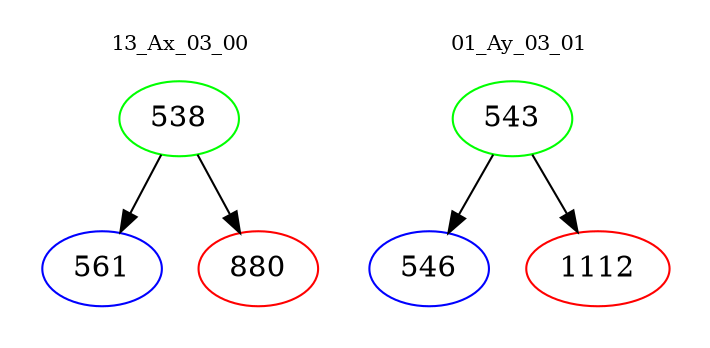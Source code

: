 digraph{
subgraph cluster_0 {
color = white
label = "13_Ax_03_00";
fontsize=10;
T0_538 [label="538", color="green"]
T0_538 -> T0_561 [color="black"]
T0_561 [label="561", color="blue"]
T0_538 -> T0_880 [color="black"]
T0_880 [label="880", color="red"]
}
subgraph cluster_1 {
color = white
label = "01_Ay_03_01";
fontsize=10;
T1_543 [label="543", color="green"]
T1_543 -> T1_546 [color="black"]
T1_546 [label="546", color="blue"]
T1_543 -> T1_1112 [color="black"]
T1_1112 [label="1112", color="red"]
}
}

